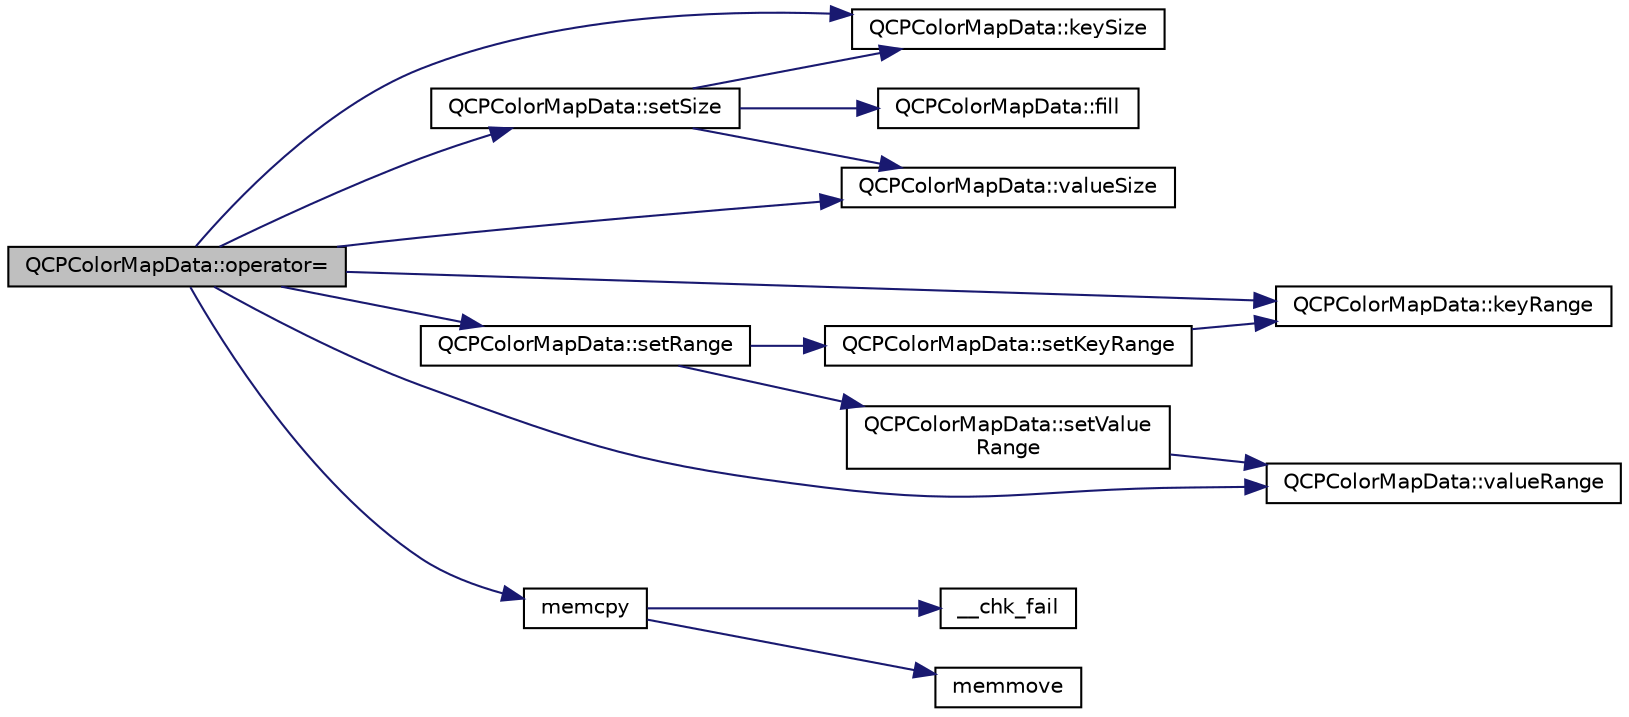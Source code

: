 digraph "QCPColorMapData::operator="
{
  edge [fontname="Helvetica",fontsize="10",labelfontname="Helvetica",labelfontsize="10"];
  node [fontname="Helvetica",fontsize="10",shape=record];
  rankdir="LR";
  Node61 [label="QCPColorMapData::operator=",height=0.2,width=0.4,color="black", fillcolor="grey75", style="filled", fontcolor="black"];
  Node61 -> Node62 [color="midnightblue",fontsize="10",style="solid",fontname="Helvetica"];
  Node62 [label="QCPColorMapData::keySize",height=0.2,width=0.4,color="black", fillcolor="white", style="filled",URL="$d6/dc7/class_q_c_p_color_map_data.html#abbda4d28de97aedce1e6e6f008a0a1f7"];
  Node61 -> Node63 [color="midnightblue",fontsize="10",style="solid",fontname="Helvetica"];
  Node63 [label="QCPColorMapData::valueSize",height=0.2,width=0.4,color="black", fillcolor="white", style="filled",URL="$d6/dc7/class_q_c_p_color_map_data.html#a8510cafea24645bbb62b5e0bfc43209f"];
  Node61 -> Node64 [color="midnightblue",fontsize="10",style="solid",fontname="Helvetica"];
  Node64 [label="QCPColorMapData::setSize",height=0.2,width=0.4,color="black", fillcolor="white", style="filled",URL="$d6/dc7/class_q_c_p_color_map_data.html#a0d9ff35c299d0478b682bfbcdd9c097e"];
  Node64 -> Node62 [color="midnightblue",fontsize="10",style="solid",fontname="Helvetica"];
  Node64 -> Node63 [color="midnightblue",fontsize="10",style="solid",fontname="Helvetica"];
  Node64 -> Node65 [color="midnightblue",fontsize="10",style="solid",fontname="Helvetica"];
  Node65 [label="QCPColorMapData::fill",height=0.2,width=0.4,color="black", fillcolor="white", style="filled",URL="$d6/dc7/class_q_c_p_color_map_data.html#a350f783260eb9b5de5c7b5e0d5d3e3c2"];
  Node61 -> Node66 [color="midnightblue",fontsize="10",style="solid",fontname="Helvetica"];
  Node66 [label="QCPColorMapData::setRange",height=0.2,width=0.4,color="black", fillcolor="white", style="filled",URL="$d6/dc7/class_q_c_p_color_map_data.html#aad9c1c7c703c1339489fc730517c83d4"];
  Node66 -> Node67 [color="midnightblue",fontsize="10",style="solid",fontname="Helvetica"];
  Node67 [label="QCPColorMapData::setKeyRange",height=0.2,width=0.4,color="black", fillcolor="white", style="filled",URL="$d6/dc7/class_q_c_p_color_map_data.html#a0738c485f3c9df9ea1241b7a8bb6a86e"];
  Node67 -> Node68 [color="midnightblue",fontsize="10",style="solid",fontname="Helvetica"];
  Node68 [label="QCPColorMapData::keyRange",height=0.2,width=0.4,color="black", fillcolor="white", style="filled",URL="$d6/dc7/class_q_c_p_color_map_data.html#a1e43abd20a77b922b7cecfc69bf4dad7"];
  Node66 -> Node69 [color="midnightblue",fontsize="10",style="solid",fontname="Helvetica"];
  Node69 [label="QCPColorMapData::setValue\lRange",height=0.2,width=0.4,color="black", fillcolor="white", style="filled",URL="$d6/dc7/class_q_c_p_color_map_data.html#ada1b2680ba96a5f4175b6d341cf75d23"];
  Node69 -> Node70 [color="midnightblue",fontsize="10",style="solid",fontname="Helvetica"];
  Node70 [label="QCPColorMapData::valueRange",height=0.2,width=0.4,color="black", fillcolor="white", style="filled",URL="$d6/dc7/class_q_c_p_color_map_data.html#a818e4e384aa4e5fad69ac603924394d3"];
  Node61 -> Node68 [color="midnightblue",fontsize="10",style="solid",fontname="Helvetica"];
  Node61 -> Node70 [color="midnightblue",fontsize="10",style="solid",fontname="Helvetica"];
  Node61 -> Node71 [color="midnightblue",fontsize="10",style="solid",fontname="Helvetica"];
  Node71 [label="memcpy",height=0.2,width=0.4,color="black", fillcolor="white", style="filled",URL="$d5/d9f/glibc__compat_8cpp.html#a0f46826ab0466591e136db24394923cf"];
  Node71 -> Node72 [color="midnightblue",fontsize="10",style="solid",fontname="Helvetica"];
  Node72 [label="memmove",height=0.2,width=0.4,color="black", fillcolor="white", style="filled",URL="$d5/d9f/glibc__compat_8cpp.html#a9778d49e9029dd75bc53ecbbf9f5e9a1"];
  Node71 -> Node73 [color="midnightblue",fontsize="10",style="solid",fontname="Helvetica"];
  Node73 [label="__chk_fail",height=0.2,width=0.4,color="black", fillcolor="white", style="filled",URL="$d5/d9f/glibc__compat_8cpp.html#a424ac71631da5ada2976630ff67051d1"];
}
